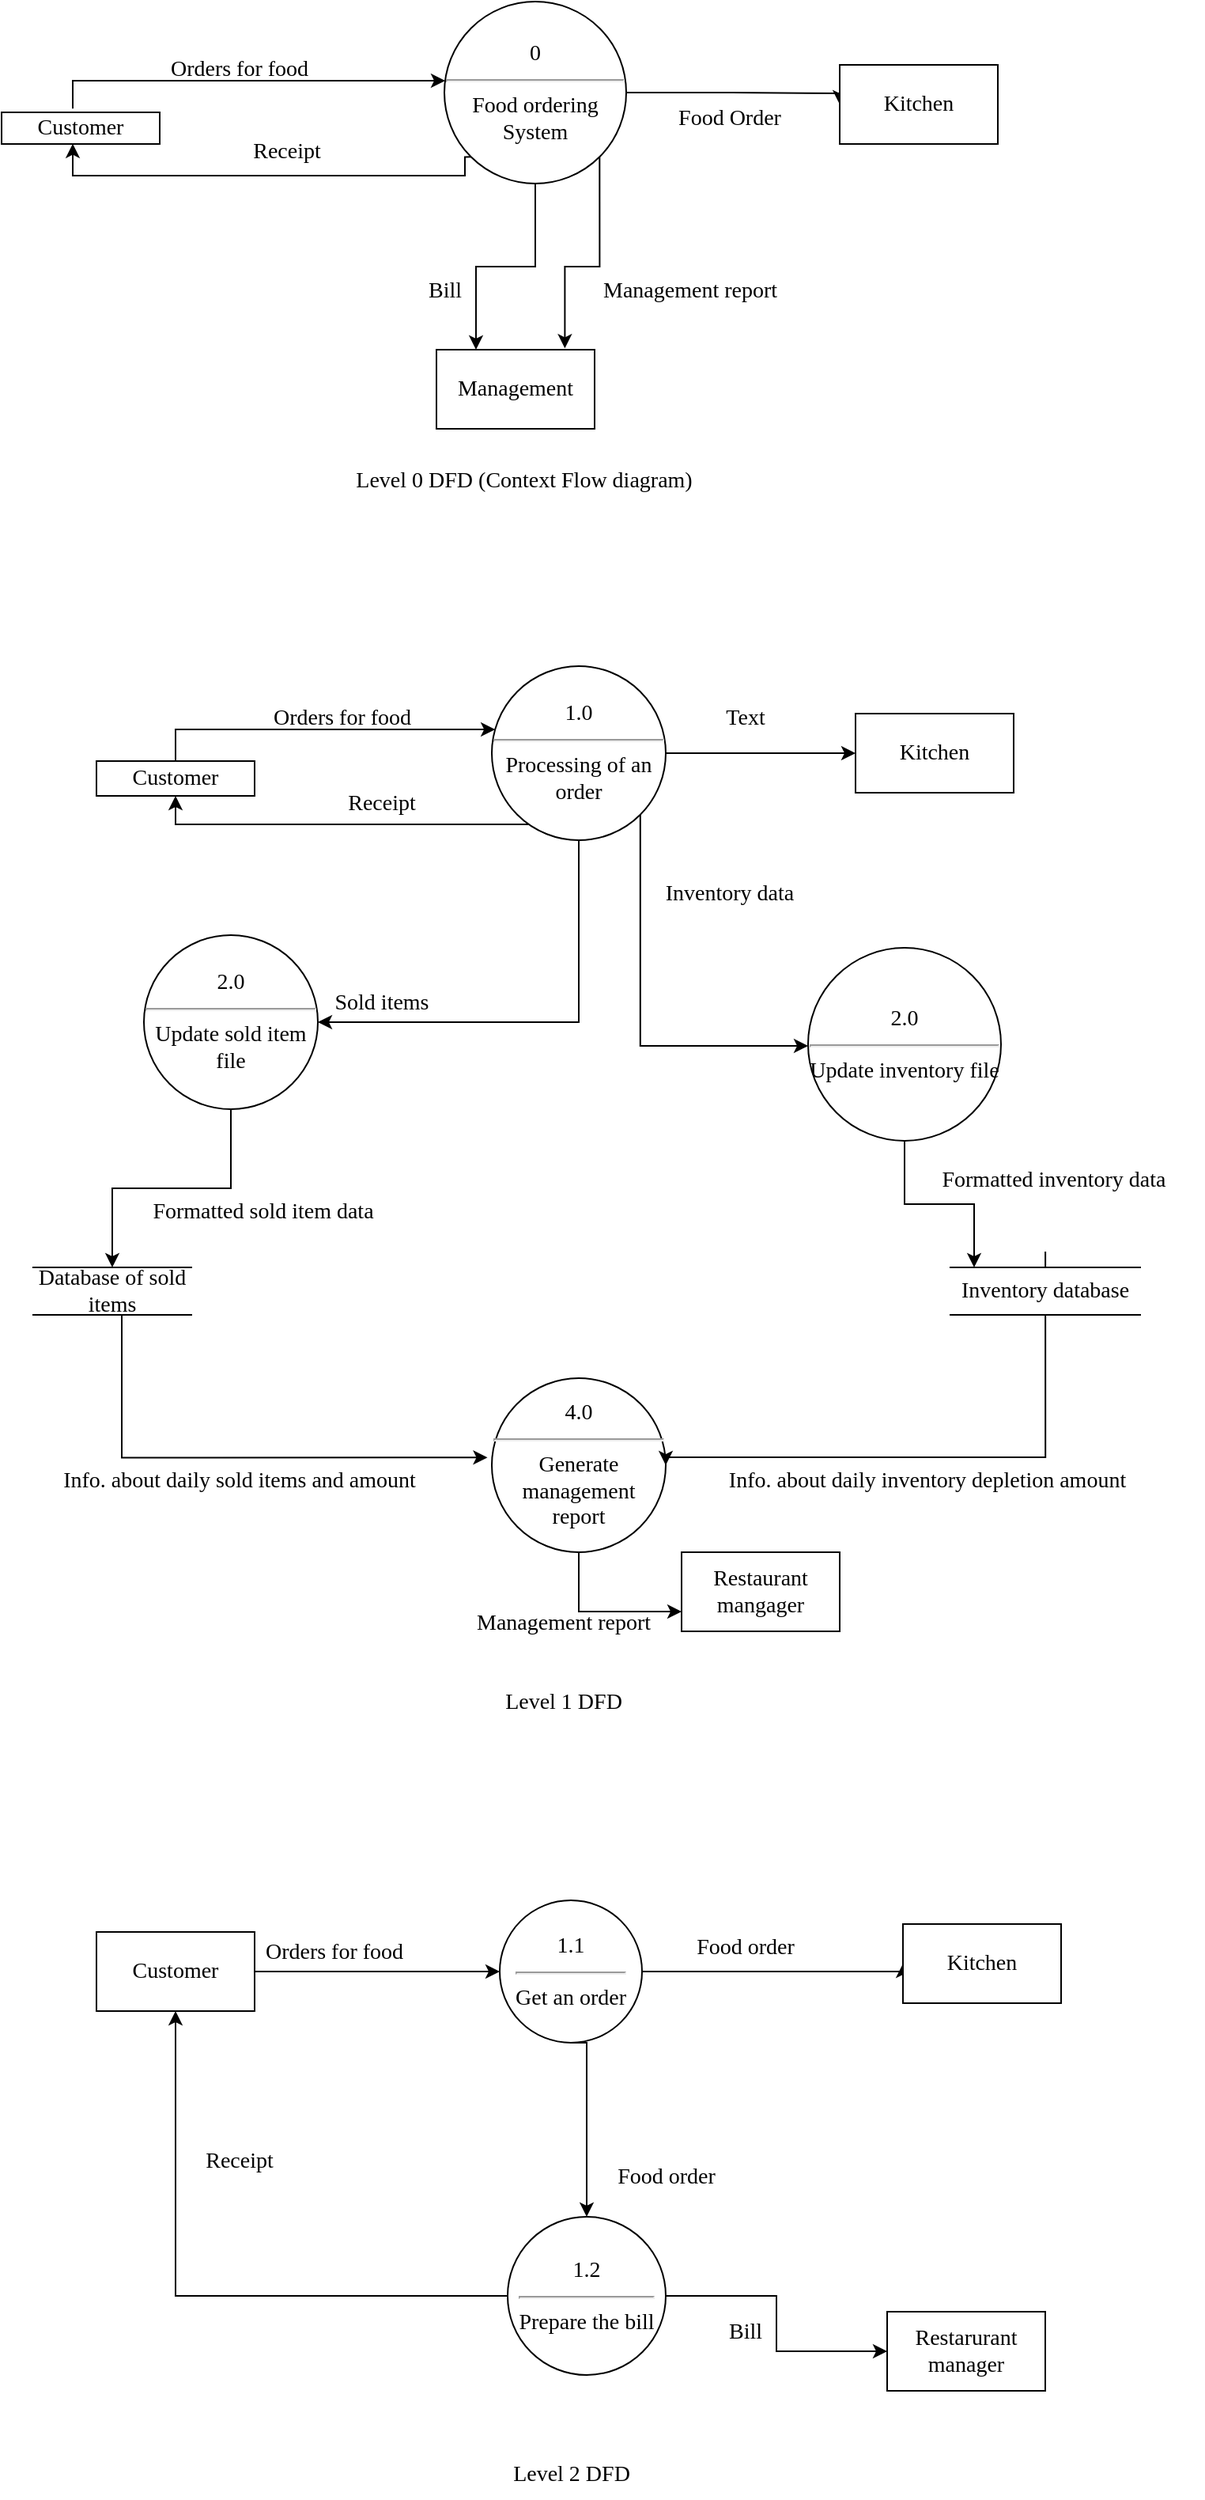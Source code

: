 <mxfile version="21.7.0" type="device">
  <diagram name="Page-1" id="FWdYw5kIZ3KdK0m4aHOO">
    <mxGraphModel dx="1257" dy="651" grid="1" gridSize="10" guides="1" tooltips="1" connect="1" arrows="1" fold="1" page="1" pageScale="1" pageWidth="827" pageHeight="1169" math="0" shadow="0">
      <root>
        <mxCell id="0" />
        <mxCell id="1" parent="0" />
        <mxCell id="ATB3s7asWBUUDeYjX_US-7" style="edgeStyle=orthogonalEdgeStyle;rounded=0;orthogonalLoop=1;jettySize=auto;html=1;exitX=0;exitY=1;exitDx=0;exitDy=0;entryX=0.45;entryY=0.993;entryDx=0;entryDy=0;entryPerimeter=0;fontSize=14;fontStyle=0;fontFamily=Poppins;fontSource=https%3A%2F%2Ffonts.googleapis.com%2Fcss%3Ffamily%3DPoppins;" edge="1" parent="1" source="ATB3s7asWBUUDeYjX_US-1" target="ATB3s7asWBUUDeYjX_US-3">
          <mxGeometry relative="1" as="geometry">
            <Array as="points">
              <mxPoint x="353" y="130" />
              <mxPoint x="105" y="130" />
            </Array>
          </mxGeometry>
        </mxCell>
        <mxCell id="ATB3s7asWBUUDeYjX_US-10" style="edgeStyle=orthogonalEdgeStyle;rounded=0;orthogonalLoop=1;jettySize=auto;html=1;exitX=1;exitY=0.5;exitDx=0;exitDy=0;entryX=0;entryY=0.5;entryDx=0;entryDy=0;fontSize=14;fontStyle=0;fontFamily=Poppins;fontSource=https%3A%2F%2Ffonts.googleapis.com%2Fcss%3Ffamily%3DPoppins;" edge="1" parent="1" source="ATB3s7asWBUUDeYjX_US-1" target="ATB3s7asWBUUDeYjX_US-9">
          <mxGeometry relative="1" as="geometry">
            <Array as="points">
              <mxPoint x="522" y="78" />
              <mxPoint x="590" y="78" />
            </Array>
          </mxGeometry>
        </mxCell>
        <mxCell id="ATB3s7asWBUUDeYjX_US-14" style="edgeStyle=orthogonalEdgeStyle;rounded=0;orthogonalLoop=1;jettySize=auto;html=1;exitX=0.5;exitY=1;exitDx=0;exitDy=0;entryX=0.25;entryY=0;entryDx=0;entryDy=0;fontSize=14;fontStyle=0;fontFamily=Poppins;fontSource=https%3A%2F%2Ffonts.googleapis.com%2Fcss%3Ffamily%3DPoppins;" edge="1" parent="1" source="ATB3s7asWBUUDeYjX_US-1" target="ATB3s7asWBUUDeYjX_US-13">
          <mxGeometry relative="1" as="geometry" />
        </mxCell>
        <mxCell id="ATB3s7asWBUUDeYjX_US-15" style="edgeStyle=orthogonalEdgeStyle;rounded=0;orthogonalLoop=1;jettySize=auto;html=1;exitX=1;exitY=1;exitDx=0;exitDy=0;entryX=0.812;entryY=-0.017;entryDx=0;entryDy=0;entryPerimeter=0;fontSize=14;fontStyle=0;fontFamily=Poppins;fontSource=https%3A%2F%2Ffonts.googleapis.com%2Fcss%3Ffamily%3DPoppins;" edge="1" parent="1" source="ATB3s7asWBUUDeYjX_US-1" target="ATB3s7asWBUUDeYjX_US-13">
          <mxGeometry relative="1" as="geometry" />
        </mxCell>
        <mxCell id="ATB3s7asWBUUDeYjX_US-1" value="0&lt;hr style=&quot;font-size: 14px;&quot;&gt;Food ordering System" style="shape=ellipse;html=1;dashed=0;whiteSpace=wrap;aspect=fixed;perimeter=ellipsePerimeter;fillStyle=auto;fillColor=none;strokeColor=#000000;fontSize=14;fontStyle=0;fontFamily=Poppins;fontSource=https%3A%2F%2Ffonts.googleapis.com%2Fcss%3Ffamily%3DPoppins;" vertex="1" parent="1">
          <mxGeometry x="340" y="20" width="115" height="115" as="geometry" />
        </mxCell>
        <mxCell id="ATB3s7asWBUUDeYjX_US-5" style="edgeStyle=orthogonalEdgeStyle;rounded=0;orthogonalLoop=1;jettySize=auto;html=1;exitX=0.45;exitY=-0.121;exitDx=0;exitDy=0;exitPerimeter=0;fontSize=14;fontStyle=0;fontFamily=Poppins;fontSource=https%3A%2F%2Ffonts.googleapis.com%2Fcss%3Ffamily%3DPoppins;" edge="1" parent="1" source="ATB3s7asWBUUDeYjX_US-3" target="ATB3s7asWBUUDeYjX_US-1">
          <mxGeometry relative="1" as="geometry">
            <mxPoint x="110" y="40" as="targetPoint" />
            <Array as="points">
              <mxPoint x="105" y="70" />
            </Array>
          </mxGeometry>
        </mxCell>
        <mxCell id="ATB3s7asWBUUDeYjX_US-3" value="Customer" style="html=1;dashed=0;whiteSpace=wrap;fontSize=14;fontStyle=0;fontFamily=Poppins;fontSource=https%3A%2F%2Ffonts.googleapis.com%2Fcss%3Ffamily%3DPoppins;" vertex="1" parent="1">
          <mxGeometry x="60" y="90" width="100" height="20" as="geometry" />
        </mxCell>
        <mxCell id="ATB3s7asWBUUDeYjX_US-6" value="Orders for food" style="text;html=1;align=center;verticalAlign=middle;resizable=0;points=[];autosize=1;strokeColor=none;fillColor=none;fontSize=14;fontStyle=0;fontFamily=Poppins;fontSource=https%3A%2F%2Ffonts.googleapis.com%2Fcss%3Ffamily%3DPoppins;" vertex="1" parent="1">
          <mxGeometry x="145" y="48" width="130" height="30" as="geometry" />
        </mxCell>
        <mxCell id="ATB3s7asWBUUDeYjX_US-8" value="Receipt" style="text;html=1;align=center;verticalAlign=middle;resizable=0;points=[];autosize=1;strokeColor=none;fillColor=none;fontSize=14;fontStyle=0;fontFamily=Poppins;fontSource=https%3A%2F%2Ffonts.googleapis.com%2Fcss%3Ffamily%3DPoppins;" vertex="1" parent="1">
          <mxGeometry x="205" y="100" width="70" height="30" as="geometry" />
        </mxCell>
        <mxCell id="ATB3s7asWBUUDeYjX_US-9" value="Kitchen" style="html=1;dashed=0;whiteSpace=wrap;fontSize=14;fontStyle=0;fontFamily=Poppins;fontSource=https%3A%2F%2Ffonts.googleapis.com%2Fcss%3Ffamily%3DPoppins;" vertex="1" parent="1">
          <mxGeometry x="590" y="60" width="100" height="50" as="geometry" />
        </mxCell>
        <mxCell id="ATB3s7asWBUUDeYjX_US-11" value="Food Order" style="text;html=1;align=center;verticalAlign=middle;resizable=0;points=[];autosize=1;strokeColor=none;fillColor=none;fontSize=14;fontStyle=0;fontFamily=Poppins;fontSource=https%3A%2F%2Ffonts.googleapis.com%2Fcss%3Ffamily%3DPoppins;" vertex="1" parent="1">
          <mxGeometry x="470" y="79" width="100" height="30" as="geometry" />
        </mxCell>
        <mxCell id="ATB3s7asWBUUDeYjX_US-13" value="Management" style="html=1;dashed=0;whiteSpace=wrap;fontSize=14;fontStyle=0;fontFamily=Poppins;fontSource=https%3A%2F%2Ffonts.googleapis.com%2Fcss%3Ffamily%3DPoppins;" vertex="1" parent="1">
          <mxGeometry x="335" y="240" width="100" height="50" as="geometry" />
        </mxCell>
        <mxCell id="ATB3s7asWBUUDeYjX_US-16" value="Bill" style="text;html=1;align=center;verticalAlign=middle;resizable=0;points=[];autosize=1;strokeColor=none;fillColor=none;fontSize=14;fontStyle=0;fontFamily=Poppins;fontSource=https%3A%2F%2Ffonts.googleapis.com%2Fcss%3Ffamily%3DPoppins;" vertex="1" parent="1">
          <mxGeometry x="320" y="188" width="40" height="30" as="geometry" />
        </mxCell>
        <mxCell id="ATB3s7asWBUUDeYjX_US-17" value="Management report" style="text;html=1;align=center;verticalAlign=middle;resizable=0;points=[];autosize=1;strokeColor=none;fillColor=none;fontSize=14;fontStyle=0;fontFamily=Poppins;fontSource=https%3A%2F%2Ffonts.googleapis.com%2Fcss%3Ffamily%3DPoppins;" vertex="1" parent="1">
          <mxGeometry x="420" y="188" width="150" height="30" as="geometry" />
        </mxCell>
        <mxCell id="ATB3s7asWBUUDeYjX_US-29" style="edgeStyle=orthogonalEdgeStyle;rounded=0;orthogonalLoop=1;jettySize=auto;html=1;exitX=1;exitY=0.5;exitDx=0;exitDy=0;fontSize=14;fontStyle=0;fontFamily=Poppins;fontSource=https%3A%2F%2Ffonts.googleapis.com%2Fcss%3Ffamily%3DPoppins;" edge="1" parent="1" source="ATB3s7asWBUUDeYjX_US-18" target="ATB3s7asWBUUDeYjX_US-28">
          <mxGeometry relative="1" as="geometry" />
        </mxCell>
        <mxCell id="ATB3s7asWBUUDeYjX_US-33" style="edgeStyle=orthogonalEdgeStyle;rounded=0;orthogonalLoop=1;jettySize=auto;html=1;exitX=0.5;exitY=1;exitDx=0;exitDy=0;entryX=1;entryY=0.5;entryDx=0;entryDy=0;fontSize=14;fontStyle=0;fontFamily=Poppins;fontSource=https%3A%2F%2Ffonts.googleapis.com%2Fcss%3Ffamily%3DPoppins;" edge="1" parent="1" source="ATB3s7asWBUUDeYjX_US-18" target="ATB3s7asWBUUDeYjX_US-19">
          <mxGeometry relative="1" as="geometry" />
        </mxCell>
        <mxCell id="ATB3s7asWBUUDeYjX_US-35" style="edgeStyle=orthogonalEdgeStyle;rounded=0;orthogonalLoop=1;jettySize=auto;html=1;exitX=1;exitY=1;exitDx=0;exitDy=0;fontSize=14;fontStyle=0;fontFamily=Poppins;fontSource=https%3A%2F%2Ffonts.googleapis.com%2Fcss%3Ffamily%3DPoppins;" edge="1" parent="1" source="ATB3s7asWBUUDeYjX_US-18" target="ATB3s7asWBUUDeYjX_US-20">
          <mxGeometry relative="1" as="geometry">
            <Array as="points">
              <mxPoint x="464" y="680" />
            </Array>
          </mxGeometry>
        </mxCell>
        <mxCell id="ATB3s7asWBUUDeYjX_US-18" value="1.0&lt;hr style=&quot;font-size: 14px;&quot;&gt;Processing of an order" style="shape=ellipse;html=1;dashed=0;whiteSpace=wrap;aspect=fixed;perimeter=ellipsePerimeter;fontSize=14;fontStyle=0;fontFamily=Poppins;fontSource=https%3A%2F%2Ffonts.googleapis.com%2Fcss%3Ffamily%3DPoppins;" vertex="1" parent="1">
          <mxGeometry x="370" y="440" width="110" height="110" as="geometry" />
        </mxCell>
        <mxCell id="ATB3s7asWBUUDeYjX_US-38" style="edgeStyle=orthogonalEdgeStyle;rounded=0;orthogonalLoop=1;jettySize=auto;html=1;entryX=0.5;entryY=0;entryDx=0;entryDy=0;fontSize=14;fontStyle=0;fontFamily=Poppins;fontSource=https%3A%2F%2Ffonts.googleapis.com%2Fcss%3Ffamily%3DPoppins;" edge="1" parent="1" source="ATB3s7asWBUUDeYjX_US-19" target="ATB3s7asWBUUDeYjX_US-37">
          <mxGeometry relative="1" as="geometry" />
        </mxCell>
        <mxCell id="ATB3s7asWBUUDeYjX_US-19" value="2.0&lt;hr style=&quot;font-size: 14px;&quot;&gt;Update sold item file" style="shape=ellipse;html=1;dashed=0;whiteSpace=wrap;aspect=fixed;perimeter=ellipsePerimeter;fontSize=14;fontStyle=0;fontFamily=Poppins;fontSource=https%3A%2F%2Ffonts.googleapis.com%2Fcss%3Ffamily%3DPoppins;" vertex="1" parent="1">
          <mxGeometry x="150" y="610" width="110" height="110" as="geometry" />
        </mxCell>
        <mxCell id="ATB3s7asWBUUDeYjX_US-44" style="edgeStyle=orthogonalEdgeStyle;rounded=0;orthogonalLoop=1;jettySize=auto;html=1;exitX=0.5;exitY=1;exitDx=0;exitDy=0;entryX=0.125;entryY=0;entryDx=0;entryDy=0;entryPerimeter=0;fontSize=14;fontStyle=0;fontFamily=Poppins;fontSource=https%3A%2F%2Ffonts.googleapis.com%2Fcss%3Ffamily%3DPoppins;" edge="1" parent="1" source="ATB3s7asWBUUDeYjX_US-20" target="ATB3s7asWBUUDeYjX_US-43">
          <mxGeometry relative="1" as="geometry" />
        </mxCell>
        <mxCell id="ATB3s7asWBUUDeYjX_US-20" value="2.0&lt;hr style=&quot;font-size: 14px;&quot;&gt;Update inventory file" style="shape=ellipse;html=1;dashed=0;whiteSpace=wrap;aspect=fixed;perimeter=ellipsePerimeter;fontSize=14;fontStyle=0;fontFamily=Poppins;fontSource=https%3A%2F%2Ffonts.googleapis.com%2Fcss%3Ffamily%3DPoppins;" vertex="1" parent="1">
          <mxGeometry x="570" y="618" width="122" height="122" as="geometry" />
        </mxCell>
        <mxCell id="ATB3s7asWBUUDeYjX_US-49" style="edgeStyle=orthogonalEdgeStyle;rounded=0;orthogonalLoop=1;jettySize=auto;html=1;exitX=0.5;exitY=1;exitDx=0;exitDy=0;entryX=0;entryY=0.75;entryDx=0;entryDy=0;fontSize=14;fontStyle=0;fontFamily=Poppins;fontSource=https%3A%2F%2Ffonts.googleapis.com%2Fcss%3Ffamily%3DPoppins;" edge="1" parent="1" source="ATB3s7asWBUUDeYjX_US-21" target="ATB3s7asWBUUDeYjX_US-48">
          <mxGeometry relative="1" as="geometry" />
        </mxCell>
        <mxCell id="ATB3s7asWBUUDeYjX_US-21" value="4.0&lt;hr style=&quot;font-size: 14px;&quot;&gt;Generate management report" style="shape=ellipse;html=1;dashed=0;whiteSpace=wrap;aspect=fixed;perimeter=ellipsePerimeter;fontSize=14;fontStyle=0;fontFamily=Poppins;fontSource=https%3A%2F%2Ffonts.googleapis.com%2Fcss%3Ffamily%3DPoppins;" vertex="1" parent="1">
          <mxGeometry x="370" y="890" width="110" height="110" as="geometry" />
        </mxCell>
        <mxCell id="ATB3s7asWBUUDeYjX_US-26" style="edgeStyle=orthogonalEdgeStyle;rounded=0;orthogonalLoop=1;jettySize=auto;html=1;fontSize=14;fontStyle=0;fontFamily=Poppins;fontSource=https%3A%2F%2Ffonts.googleapis.com%2Fcss%3Ffamily%3DPoppins;" edge="1" parent="1" source="ATB3s7asWBUUDeYjX_US-18" target="ATB3s7asWBUUDeYjX_US-23">
          <mxGeometry relative="1" as="geometry">
            <Array as="points">
              <mxPoint x="170" y="540" />
            </Array>
          </mxGeometry>
        </mxCell>
        <mxCell id="ATB3s7asWBUUDeYjX_US-27" style="edgeStyle=orthogonalEdgeStyle;rounded=0;orthogonalLoop=1;jettySize=auto;html=1;fontSize=14;fontStyle=0;fontFamily=Poppins;fontSource=https%3A%2F%2Ffonts.googleapis.com%2Fcss%3Ffamily%3DPoppins;" edge="1" parent="1" source="ATB3s7asWBUUDeYjX_US-23" target="ATB3s7asWBUUDeYjX_US-18">
          <mxGeometry relative="1" as="geometry">
            <mxPoint x="360" y="490" as="targetPoint" />
            <Array as="points">
              <mxPoint x="170" y="480" />
            </Array>
          </mxGeometry>
        </mxCell>
        <mxCell id="ATB3s7asWBUUDeYjX_US-23" value="Customer" style="html=1;dashed=0;whiteSpace=wrap;fontSize=14;fontStyle=0;fontFamily=Poppins;fontSource=https%3A%2F%2Ffonts.googleapis.com%2Fcss%3Ffamily%3DPoppins;" vertex="1" parent="1">
          <mxGeometry x="120" y="500" width="100" height="22" as="geometry" />
        </mxCell>
        <mxCell id="ATB3s7asWBUUDeYjX_US-24" value="Orders for food" style="text;html=1;align=center;verticalAlign=middle;resizable=0;points=[];autosize=1;strokeColor=none;fillColor=none;fontSize=14;fontStyle=0;fontFamily=Poppins;fontSource=https%3A%2F%2Ffonts.googleapis.com%2Fcss%3Ffamily%3DPoppins;" vertex="1" parent="1">
          <mxGeometry x="210" y="458" width="130" height="30" as="geometry" />
        </mxCell>
        <mxCell id="ATB3s7asWBUUDeYjX_US-25" value="Receipt" style="text;html=1;align=center;verticalAlign=middle;resizable=0;points=[];autosize=1;strokeColor=none;fillColor=none;fontSize=14;fontStyle=0;fontFamily=Poppins;fontSource=https%3A%2F%2Ffonts.googleapis.com%2Fcss%3Ffamily%3DPoppins;" vertex="1" parent="1">
          <mxGeometry x="265" y="512" width="70" height="30" as="geometry" />
        </mxCell>
        <mxCell id="ATB3s7asWBUUDeYjX_US-28" value="Kitchen" style="html=1;dashed=0;whiteSpace=wrap;fontSize=14;fontStyle=0;fontFamily=Poppins;fontSource=https%3A%2F%2Ffonts.googleapis.com%2Fcss%3Ffamily%3DPoppins;" vertex="1" parent="1">
          <mxGeometry x="600" y="470" width="100" height="50" as="geometry" />
        </mxCell>
        <mxCell id="ATB3s7asWBUUDeYjX_US-30" value="Text" style="text;html=1;align=center;verticalAlign=middle;resizable=0;points=[];autosize=1;strokeColor=none;fillColor=none;fontSize=14;fontStyle=0;fontFamily=Poppins;fontSource=https%3A%2F%2Ffonts.googleapis.com%2Fcss%3Ffamily%3DPoppins;" vertex="1" parent="1">
          <mxGeometry x="500" y="458" width="60" height="30" as="geometry" />
        </mxCell>
        <mxCell id="ATB3s7asWBUUDeYjX_US-34" value="Sold items" style="text;html=1;align=center;verticalAlign=middle;resizable=0;points=[];autosize=1;strokeColor=none;fillColor=none;fontSize=14;fontStyle=0;fontFamily=Poppins;fontSource=https%3A%2F%2Ffonts.googleapis.com%2Fcss%3Ffamily%3DPoppins;" vertex="1" parent="1">
          <mxGeometry x="255" y="638" width="90" height="30" as="geometry" />
        </mxCell>
        <mxCell id="ATB3s7asWBUUDeYjX_US-36" value="Inventory data" style="text;html=1;align=center;verticalAlign=middle;resizable=0;points=[];autosize=1;strokeColor=none;fillColor=none;fontSize=14;fontStyle=0;fontFamily=Poppins;fontSource=https%3A%2F%2Ffonts.googleapis.com%2Fcss%3Ffamily%3DPoppins;" vertex="1" parent="1">
          <mxGeometry x="460" y="569" width="120" height="30" as="geometry" />
        </mxCell>
        <mxCell id="ATB3s7asWBUUDeYjX_US-40" style="edgeStyle=orthogonalEdgeStyle;rounded=0;orthogonalLoop=1;jettySize=auto;html=1;exitX=0.5;exitY=1;exitDx=0;exitDy=0;entryX=-0.025;entryY=0.456;entryDx=0;entryDy=0;entryPerimeter=0;fontSize=14;fontStyle=0;fontFamily=Poppins;fontSource=https%3A%2F%2Ffonts.googleapis.com%2Fcss%3Ffamily%3DPoppins;" edge="1" parent="1" target="ATB3s7asWBUUDeYjX_US-21">
          <mxGeometry relative="1" as="geometry">
            <mxPoint x="133.9" y="829.9" as="sourcePoint" />
            <mxPoint x="376.1" y="940.0" as="targetPoint" />
            <Array as="points">
              <mxPoint x="136" y="830" />
              <mxPoint x="136" y="940" />
            </Array>
          </mxGeometry>
        </mxCell>
        <mxCell id="ATB3s7asWBUUDeYjX_US-37" value="Database of sold items" style="html=1;dashed=0;whiteSpace=wrap;shape=partialRectangle;right=0;left=0;fontSize=14;fontStyle=0;fontFamily=Poppins;fontSource=https%3A%2F%2Ffonts.googleapis.com%2Fcss%3Ffamily%3DPoppins;" vertex="1" parent="1">
          <mxGeometry x="80" y="820" width="100" height="30" as="geometry" />
        </mxCell>
        <mxCell id="ATB3s7asWBUUDeYjX_US-39" value="Formatted sold item data" style="text;html=1;align=center;verticalAlign=middle;resizable=0;points=[];autosize=1;strokeColor=none;fillColor=none;fontSize=14;fontStyle=0;fontFamily=Poppins;fontSource=https%3A%2F%2Ffonts.googleapis.com%2Fcss%3Ffamily%3DPoppins;" vertex="1" parent="1">
          <mxGeometry x="130" y="770" width="190" height="30" as="geometry" />
        </mxCell>
        <mxCell id="ATB3s7asWBUUDeYjX_US-42" value="Info. about daily sold items and amount" style="text;html=1;align=center;verticalAlign=middle;resizable=0;points=[];autosize=1;strokeColor=none;fillColor=none;fontSize=14;fontStyle=0;fontFamily=Poppins;fontSource=https%3A%2F%2Ffonts.googleapis.com%2Fcss%3Ffamily%3DPoppins;" vertex="1" parent="1">
          <mxGeometry x="70" y="940" width="280" height="30" as="geometry" />
        </mxCell>
        <mxCell id="ATB3s7asWBUUDeYjX_US-46" style="edgeStyle=orthogonalEdgeStyle;rounded=0;orthogonalLoop=1;jettySize=auto;html=1;entryX=1;entryY=0.5;entryDx=0;entryDy=0;fontSize=14;fontStyle=0;fontFamily=Poppins;fontSource=https%3A%2F%2Ffonts.googleapis.com%2Fcss%3Ffamily%3DPoppins;" edge="1" parent="1" target="ATB3s7asWBUUDeYjX_US-21">
          <mxGeometry relative="1" as="geometry">
            <mxPoint x="720.059" y="810" as="sourcePoint" />
            <mxPoint x="480" y="940" as="targetPoint" />
            <Array as="points">
              <mxPoint x="720" y="940" />
            </Array>
          </mxGeometry>
        </mxCell>
        <mxCell id="ATB3s7asWBUUDeYjX_US-43" value="Inventory database" style="html=1;dashed=0;whiteSpace=wrap;shape=partialRectangle;right=0;left=0;fontSize=14;fontStyle=0;fontFamily=Poppins;fontSource=https%3A%2F%2Ffonts.googleapis.com%2Fcss%3Ffamily%3DPoppins;" vertex="1" parent="1">
          <mxGeometry x="660" y="820" width="120" height="30" as="geometry" />
        </mxCell>
        <mxCell id="ATB3s7asWBUUDeYjX_US-45" value="Formatted inventory data" style="text;html=1;align=center;verticalAlign=middle;resizable=0;points=[];autosize=1;strokeColor=none;fillColor=none;fontSize=14;fontStyle=0;fontFamily=Poppins;fontSource=https%3A%2F%2Ffonts.googleapis.com%2Fcss%3Ffamily%3DPoppins;" vertex="1" parent="1">
          <mxGeometry x="630" y="750" width="190" height="30" as="geometry" />
        </mxCell>
        <mxCell id="ATB3s7asWBUUDeYjX_US-47" value="Info. about daily inventory depletion amount" style="text;html=1;align=center;verticalAlign=middle;resizable=0;points=[];autosize=1;strokeColor=none;fillColor=none;fontSize=14;fontStyle=0;fontFamily=Poppins;fontSource=https%3A%2F%2Ffonts.googleapis.com%2Fcss%3Ffamily%3DPoppins;" vertex="1" parent="1">
          <mxGeometry x="490" y="940" width="310" height="30" as="geometry" />
        </mxCell>
        <mxCell id="ATB3s7asWBUUDeYjX_US-48" value="Restaurant mangager" style="html=1;dashed=0;whiteSpace=wrap;fontSize=14;fontStyle=0;fontFamily=Poppins;fontSource=https%3A%2F%2Ffonts.googleapis.com%2Fcss%3Ffamily%3DPoppins;" vertex="1" parent="1">
          <mxGeometry x="490" y="1000" width="100" height="50" as="geometry" />
        </mxCell>
        <mxCell id="ATB3s7asWBUUDeYjX_US-50" value="Management report" style="text;html=1;align=center;verticalAlign=middle;resizable=0;points=[];autosize=1;strokeColor=none;fillColor=none;fontSize=14;fontStyle=0;fontFamily=Poppins;fontSource=https%3A%2F%2Ffonts.googleapis.com%2Fcss%3Ffamily%3DPoppins;" vertex="1" parent="1">
          <mxGeometry x="340" y="1030" width="150" height="30" as="geometry" />
        </mxCell>
        <mxCell id="ATB3s7asWBUUDeYjX_US-53" value="Level 0 DFD (Context Flow diagram)" style="text;html=1;align=center;verticalAlign=middle;resizable=0;points=[];autosize=1;strokeColor=none;fillColor=none;fontSize=14;fontStyle=0;fontFamily=Poppins;fontSource=https%3A%2F%2Ffonts.googleapis.com%2Fcss%3Ffamily%3DPoppins;" vertex="1" parent="1">
          <mxGeometry x="260" y="308" width="260" height="30" as="geometry" />
        </mxCell>
        <mxCell id="ATB3s7asWBUUDeYjX_US-54" value="Level 1 DFD" style="text;html=1;align=center;verticalAlign=middle;resizable=0;points=[];autosize=1;strokeColor=none;fillColor=none;fontSize=14;fontStyle=0;fontFamily=Poppins;fontSource=https%3A%2F%2Ffonts.googleapis.com%2Fcss%3Ffamily%3DPoppins;" vertex="1" parent="1">
          <mxGeometry x="365" y="1080" width="100" height="30" as="geometry" />
        </mxCell>
        <mxCell id="ATB3s7asWBUUDeYjX_US-57" style="edgeStyle=orthogonalEdgeStyle;rounded=0;orthogonalLoop=1;jettySize=auto;html=1;entryX=0;entryY=0.5;entryDx=0;entryDy=0;fontSize=14;fontStyle=0;fontFamily=Poppins;fontSource=https%3A%2F%2Ffonts.googleapis.com%2Fcss%3Ffamily%3DPoppins;" edge="1" parent="1" source="ATB3s7asWBUUDeYjX_US-55" target="ATB3s7asWBUUDeYjX_US-56">
          <mxGeometry relative="1" as="geometry" />
        </mxCell>
        <mxCell id="ATB3s7asWBUUDeYjX_US-55" value="Customer" style="html=1;dashed=0;whiteSpace=wrap;fontSize=14;fontStyle=0;fontFamily=Poppins;fontSource=https%3A%2F%2Ffonts.googleapis.com%2Fcss%3Ffamily%3DPoppins;" vertex="1" parent="1">
          <mxGeometry x="120" y="1240" width="100" height="50" as="geometry" />
        </mxCell>
        <mxCell id="ATB3s7asWBUUDeYjX_US-60" style="edgeStyle=orthogonalEdgeStyle;rounded=0;orthogonalLoop=1;jettySize=auto;html=1;entryX=0;entryY=0.5;entryDx=0;entryDy=0;fontSize=14;fontStyle=0;fontFamily=Poppins;fontSource=https%3A%2F%2Ffonts.googleapis.com%2Fcss%3Ffamily%3DPoppins;" edge="1" parent="1" source="ATB3s7asWBUUDeYjX_US-56" target="ATB3s7asWBUUDeYjX_US-59">
          <mxGeometry relative="1" as="geometry">
            <Array as="points">
              <mxPoint x="630" y="1265" />
            </Array>
          </mxGeometry>
        </mxCell>
        <mxCell id="ATB3s7asWBUUDeYjX_US-69" style="edgeStyle=orthogonalEdgeStyle;rounded=0;orthogonalLoop=1;jettySize=auto;html=1;exitX=0.5;exitY=1;exitDx=0;exitDy=0;fontSize=14;fontStyle=0;fontFamily=Poppins;fontSource=https%3A%2F%2Ffonts.googleapis.com%2Fcss%3Ffamily%3DPoppins;" edge="1" parent="1" source="ATB3s7asWBUUDeYjX_US-56" target="ATB3s7asWBUUDeYjX_US-62">
          <mxGeometry relative="1" as="geometry">
            <Array as="points">
              <mxPoint x="430" y="1310" />
            </Array>
          </mxGeometry>
        </mxCell>
        <mxCell id="ATB3s7asWBUUDeYjX_US-56" value="1.1&lt;hr style=&quot;font-size: 14px;&quot;&gt;Get an order" style="shape=ellipse;html=1;dashed=0;whiteSpace=wrap;aspect=fixed;perimeter=ellipsePerimeter;fontSize=14;fontStyle=0;fontFamily=Poppins;fontSource=https%3A%2F%2Ffonts.googleapis.com%2Fcss%3Ffamily%3DPoppins;" vertex="1" parent="1">
          <mxGeometry x="375" y="1220" width="90" height="90" as="geometry" />
        </mxCell>
        <mxCell id="ATB3s7asWBUUDeYjX_US-58" value="Orders for food" style="text;html=1;align=center;verticalAlign=middle;resizable=0;points=[];autosize=1;strokeColor=none;fillColor=none;fontSize=14;fontStyle=0;fontFamily=Poppins;fontSource=https%3A%2F%2Ffonts.googleapis.com%2Fcss%3Ffamily%3DPoppins;" vertex="1" parent="1">
          <mxGeometry x="205" y="1238" width="130" height="30" as="geometry" />
        </mxCell>
        <mxCell id="ATB3s7asWBUUDeYjX_US-59" value="Kitchen" style="html=1;dashed=0;whiteSpace=wrap;fontSize=14;fontStyle=0;fontFamily=Poppins;fontSource=https%3A%2F%2Ffonts.googleapis.com%2Fcss%3Ffamily%3DPoppins;" vertex="1" parent="1">
          <mxGeometry x="630" y="1235" width="100" height="50" as="geometry" />
        </mxCell>
        <mxCell id="ATB3s7asWBUUDeYjX_US-61" value="Food order" style="text;html=1;align=center;verticalAlign=middle;resizable=0;points=[];autosize=1;strokeColor=none;fillColor=none;fontSize=14;fontStyle=0;fontFamily=Poppins;fontSource=https%3A%2F%2Ffonts.googleapis.com%2Fcss%3Ffamily%3DPoppins;" vertex="1" parent="1">
          <mxGeometry x="480" y="1235" width="100" height="30" as="geometry" />
        </mxCell>
        <mxCell id="ATB3s7asWBUUDeYjX_US-65" style="edgeStyle=orthogonalEdgeStyle;rounded=0;orthogonalLoop=1;jettySize=auto;html=1;exitX=1;exitY=0.5;exitDx=0;exitDy=0;entryX=0;entryY=0.5;entryDx=0;entryDy=0;fontSize=14;fontStyle=0;fontFamily=Poppins;fontSource=https%3A%2F%2Ffonts.googleapis.com%2Fcss%3Ffamily%3DPoppins;" edge="1" parent="1" source="ATB3s7asWBUUDeYjX_US-62" target="ATB3s7asWBUUDeYjX_US-63">
          <mxGeometry relative="1" as="geometry" />
        </mxCell>
        <mxCell id="ATB3s7asWBUUDeYjX_US-67" style="edgeStyle=orthogonalEdgeStyle;rounded=0;orthogonalLoop=1;jettySize=auto;html=1;exitX=0;exitY=0.5;exitDx=0;exitDy=0;entryX=0.5;entryY=1;entryDx=0;entryDy=0;fontSize=14;fontStyle=0;fontFamily=Poppins;fontSource=https%3A%2F%2Ffonts.googleapis.com%2Fcss%3Ffamily%3DPoppins;" edge="1" parent="1" source="ATB3s7asWBUUDeYjX_US-62" target="ATB3s7asWBUUDeYjX_US-55">
          <mxGeometry relative="1" as="geometry" />
        </mxCell>
        <mxCell id="ATB3s7asWBUUDeYjX_US-62" value="1.2&lt;hr style=&quot;font-size: 14px;&quot;&gt;Prepare the bill" style="shape=ellipse;html=1;dashed=0;whiteSpace=wrap;aspect=fixed;perimeter=ellipsePerimeter;fontSize=14;fontStyle=0;fontFamily=Poppins;fontSource=https%3A%2F%2Ffonts.googleapis.com%2Fcss%3Ffamily%3DPoppins;" vertex="1" parent="1">
          <mxGeometry x="380" y="1420" width="100" height="100" as="geometry" />
        </mxCell>
        <mxCell id="ATB3s7asWBUUDeYjX_US-63" value="Restarurant manager" style="html=1;dashed=0;whiteSpace=wrap;fontSize=14;fontStyle=0;fontFamily=Poppins;fontSource=https%3A%2F%2Ffonts.googleapis.com%2Fcss%3Ffamily%3DPoppins;" vertex="1" parent="1">
          <mxGeometry x="620" y="1480" width="100" height="50" as="geometry" />
        </mxCell>
        <mxCell id="ATB3s7asWBUUDeYjX_US-66" value="Bill" style="text;html=1;align=center;verticalAlign=middle;resizable=0;points=[];autosize=1;strokeColor=none;fillColor=none;fontSize=14;fontStyle=0;fontFamily=Poppins;fontSource=https%3A%2F%2Ffonts.googleapis.com%2Fcss%3Ffamily%3DPoppins;" vertex="1" parent="1">
          <mxGeometry x="510" y="1478" width="40" height="30" as="geometry" />
        </mxCell>
        <mxCell id="ATB3s7asWBUUDeYjX_US-68" value="Receipt" style="text;html=1;align=center;verticalAlign=middle;resizable=0;points=[];autosize=1;fontSize=14;fontStyle=0;fontFamily=Poppins;fontSource=https%3A%2F%2Ffonts.googleapis.com%2Fcss%3Ffamily%3DPoppins;" vertex="1" parent="1">
          <mxGeometry x="175" y="1370" width="70" height="30" as="geometry" />
        </mxCell>
        <mxCell id="ATB3s7asWBUUDeYjX_US-70" value="Food order" style="text;html=1;align=center;verticalAlign=middle;resizable=0;points=[];autosize=1;strokeColor=none;fillColor=none;fontSize=14;fontStyle=0;fontFamily=Poppins;fontSource=https%3A%2F%2Ffonts.googleapis.com%2Fcss%3Ffamily%3DPoppins;" vertex="1" parent="1">
          <mxGeometry x="430" y="1380" width="100" height="30" as="geometry" />
        </mxCell>
        <mxCell id="ATB3s7asWBUUDeYjX_US-71" value="Level 2 DFD" style="text;html=1;align=center;verticalAlign=middle;resizable=0;points=[];autosize=1;strokeColor=none;fillColor=none;fontSize=14;fontStyle=0;fontFamily=Poppins;fontSource=https%3A%2F%2Ffonts.googleapis.com%2Fcss%3Ffamily%3DPoppins;" vertex="1" parent="1">
          <mxGeometry x="370" y="1568" width="100" height="30" as="geometry" />
        </mxCell>
      </root>
    </mxGraphModel>
  </diagram>
</mxfile>
